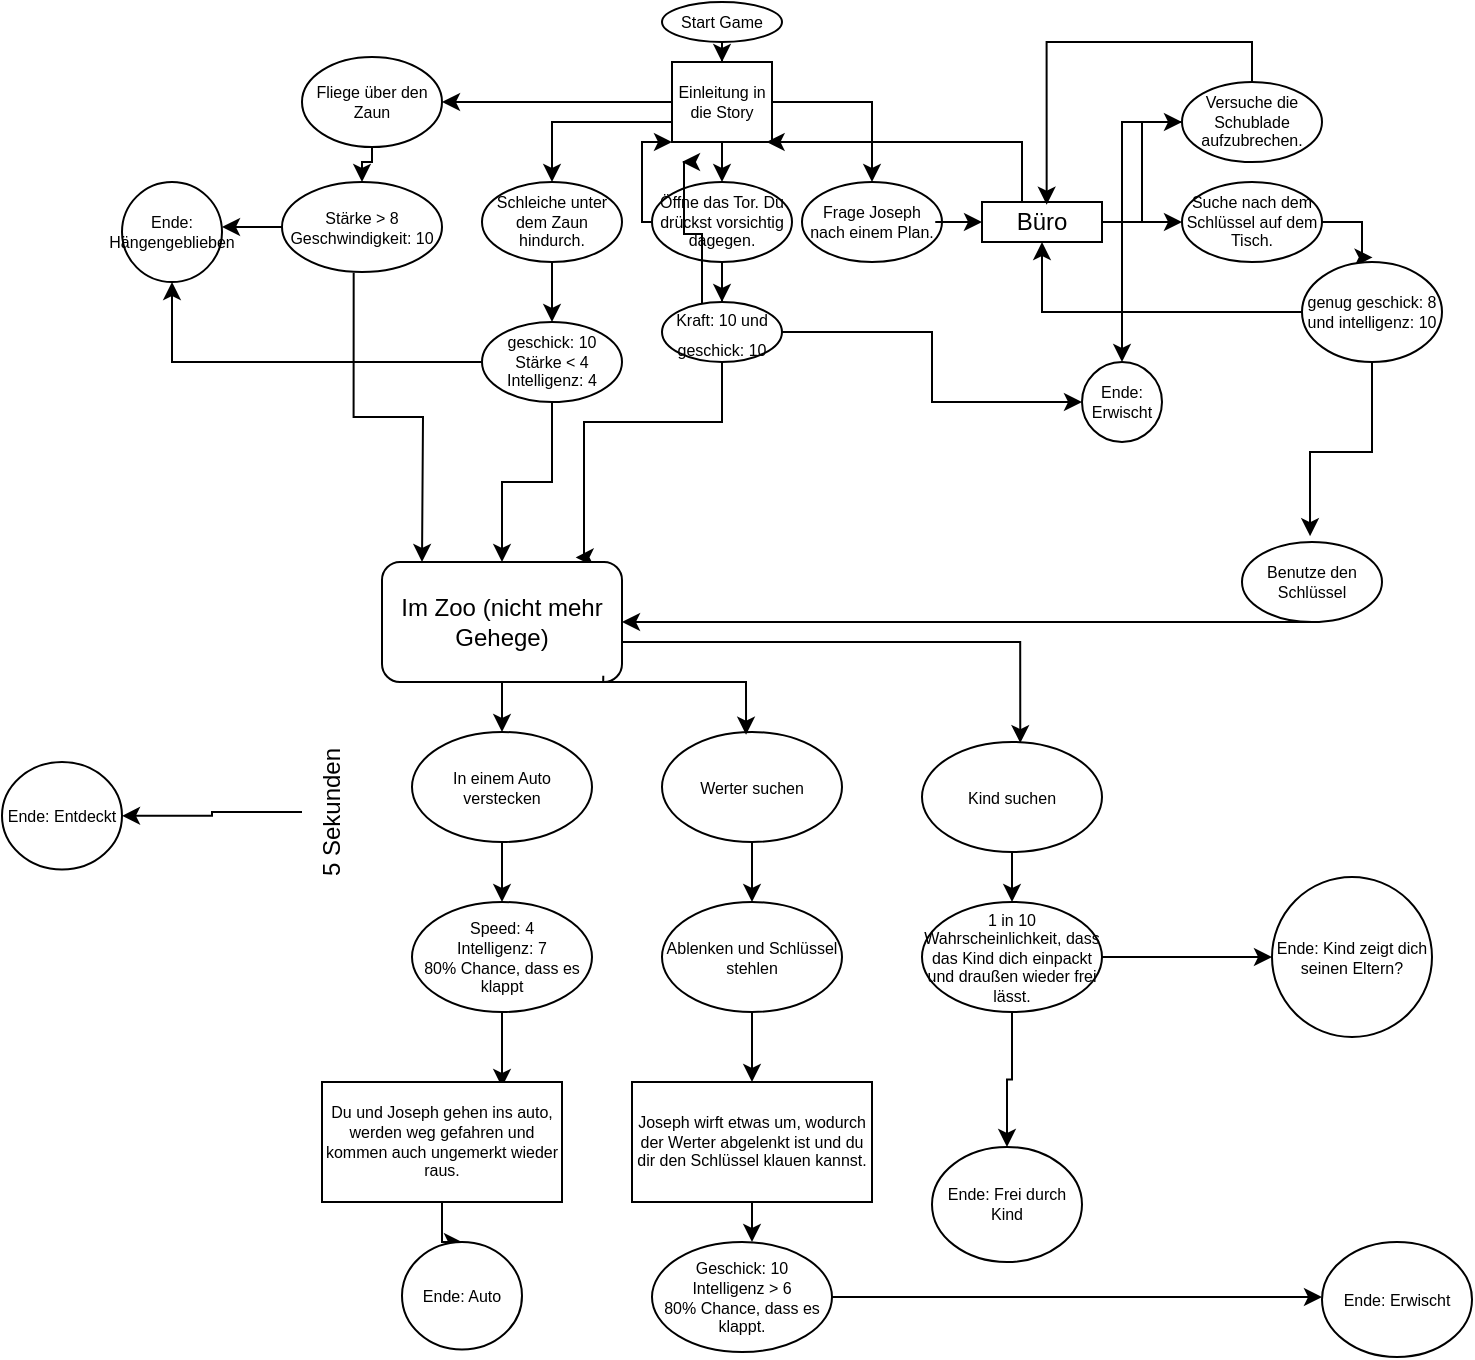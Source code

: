 <mxfile version="27.2.0">
  <diagram name="Page-1" id="RIif-gDYi5K6zud4SCzq">
    <mxGraphModel dx="1391" dy="766" grid="1" gridSize="10" guides="1" tooltips="1" connect="1" arrows="1" fold="1" page="1" pageScale="1" pageWidth="850" pageHeight="1100" math="0" shadow="0">
      <root>
        <mxCell id="0" />
        <mxCell id="1" parent="0" />
        <mxCell id="3S9TQO3WpFgLK6pEWjgg-3" style="edgeStyle=orthogonalEdgeStyle;rounded=0;orthogonalLoop=1;jettySize=auto;html=1;entryX=0.5;entryY=0;entryDx=0;entryDy=0;" parent="1" source="3S9TQO3WpFgLK6pEWjgg-1" target="3S9TQO3WpFgLK6pEWjgg-2" edge="1">
          <mxGeometry relative="1" as="geometry" />
        </mxCell>
        <mxCell id="3S9TQO3WpFgLK6pEWjgg-1" value="Start Game" style="ellipse;whiteSpace=wrap;html=1;fontSize=8;" parent="1" vertex="1">
          <mxGeometry x="290" y="20" width="60" height="20" as="geometry" />
        </mxCell>
        <mxCell id="3S9TQO3WpFgLK6pEWjgg-5" style="edgeStyle=orthogonalEdgeStyle;rounded=0;orthogonalLoop=1;jettySize=auto;html=1;entryX=0.5;entryY=0;entryDx=0;entryDy=0;" parent="1" source="3S9TQO3WpFgLK6pEWjgg-2" target="3S9TQO3WpFgLK6pEWjgg-4" edge="1">
          <mxGeometry relative="1" as="geometry">
            <Array as="points">
              <mxPoint x="320" y="110" />
            </Array>
          </mxGeometry>
        </mxCell>
        <mxCell id="3S9TQO3WpFgLK6pEWjgg-7" style="edgeStyle=orthogonalEdgeStyle;rounded=0;orthogonalLoop=1;jettySize=auto;html=1;" parent="1" source="3S9TQO3WpFgLK6pEWjgg-2" target="3S9TQO3WpFgLK6pEWjgg-6" edge="1">
          <mxGeometry relative="1" as="geometry" />
        </mxCell>
        <mxCell id="a60nwz2rFksDX509X1sb-20" style="edgeStyle=orthogonalEdgeStyle;rounded=0;orthogonalLoop=1;jettySize=auto;html=1;entryX=1;entryY=0.5;entryDx=0;entryDy=0;" parent="1" source="3S9TQO3WpFgLK6pEWjgg-2" target="a60nwz2rFksDX509X1sb-19" edge="1">
          <mxGeometry relative="1" as="geometry" />
        </mxCell>
        <mxCell id="3S9TQO3WpFgLK6pEWjgg-2" value="Einleitung in die Story" style="rounded=0;whiteSpace=wrap;html=1;fontSize=8;" parent="1" vertex="1">
          <mxGeometry x="295" y="50" width="50" height="40" as="geometry" />
        </mxCell>
        <mxCell id="3S9TQO3WpFgLK6pEWjgg-16" style="edgeStyle=orthogonalEdgeStyle;rounded=0;orthogonalLoop=1;jettySize=auto;html=1;entryX=0.5;entryY=0;entryDx=0;entryDy=0;" parent="1" source="3S9TQO3WpFgLK6pEWjgg-4" target="3S9TQO3WpFgLK6pEWjgg-10" edge="1">
          <mxGeometry relative="1" as="geometry" />
        </mxCell>
        <mxCell id="3S9TQO3WpFgLK6pEWjgg-18" style="edgeStyle=orthogonalEdgeStyle;rounded=0;orthogonalLoop=1;jettySize=auto;html=1;entryX=0;entryY=1;entryDx=0;entryDy=0;" parent="1" source="3S9TQO3WpFgLK6pEWjgg-4" target="3S9TQO3WpFgLK6pEWjgg-2" edge="1">
          <mxGeometry relative="1" as="geometry">
            <mxPoint x="280" y="90" as="targetPoint" />
            <Array as="points">
              <mxPoint x="280" y="130" />
              <mxPoint x="280" y="90" />
            </Array>
          </mxGeometry>
        </mxCell>
        <mxCell id="3S9TQO3WpFgLK6pEWjgg-4" value="Öffne das Tor. Du drückst vorsichtig dagegen." style="ellipse;whiteSpace=wrap;html=1;fontSize=8;" parent="1" vertex="1">
          <mxGeometry x="285" y="110" width="70" height="40" as="geometry" />
        </mxCell>
        <mxCell id="3S9TQO3WpFgLK6pEWjgg-6" value="Frage Joseph nach einem Plan." style="ellipse;whiteSpace=wrap;html=1;fontSize=8;" parent="1" vertex="1">
          <mxGeometry x="360" y="110" width="70" height="40" as="geometry" />
        </mxCell>
        <mxCell id="a60nwz2rFksDX509X1sb-14" value="" style="edgeStyle=orthogonalEdgeStyle;rounded=0;orthogonalLoop=1;jettySize=auto;html=1;" parent="1" source="3S9TQO3WpFgLK6pEWjgg-8" target="a60nwz2rFksDX509X1sb-13" edge="1">
          <mxGeometry relative="1" as="geometry" />
        </mxCell>
        <mxCell id="3S9TQO3WpFgLK6pEWjgg-8" value="Schleiche unter dem Zaun hindurch." style="ellipse;whiteSpace=wrap;html=1;fontSize=8;" parent="1" vertex="1">
          <mxGeometry x="200" y="110" width="70" height="40" as="geometry" />
        </mxCell>
        <mxCell id="3S9TQO3WpFgLK6pEWjgg-9" style="edgeStyle=orthogonalEdgeStyle;rounded=0;orthogonalLoop=1;jettySize=auto;html=1;exitX=0;exitY=0.5;exitDx=0;exitDy=0;entryX=0.5;entryY=0;entryDx=0;entryDy=0;" parent="1" source="3S9TQO3WpFgLK6pEWjgg-2" target="3S9TQO3WpFgLK6pEWjgg-8" edge="1">
          <mxGeometry relative="1" as="geometry">
            <Array as="points">
              <mxPoint x="295" y="80" />
              <mxPoint x="235" y="80" />
            </Array>
          </mxGeometry>
        </mxCell>
        <mxCell id="a60nwz2rFksDX509X1sb-8" value="" style="edgeStyle=orthogonalEdgeStyle;rounded=0;orthogonalLoop=1;jettySize=auto;html=1;entryX=0.807;entryY=-0.038;entryDx=0;entryDy=0;entryPerimeter=0;" parent="1" source="3S9TQO3WpFgLK6pEWjgg-10" target="a60nwz2rFksDX509X1sb-28" edge="1">
          <mxGeometry relative="1" as="geometry">
            <mxPoint x="250" y="290" as="targetPoint" />
            <Array as="points">
              <mxPoint x="320" y="230" />
              <mxPoint x="251" y="230" />
              <mxPoint x="251" y="298" />
            </Array>
          </mxGeometry>
        </mxCell>
        <mxCell id="a60nwz2rFksDX509X1sb-22" style="edgeStyle=orthogonalEdgeStyle;rounded=0;orthogonalLoop=1;jettySize=auto;html=1;" parent="1" source="3S9TQO3WpFgLK6pEWjgg-10" edge="1">
          <mxGeometry relative="1" as="geometry">
            <mxPoint x="300" y="100" as="targetPoint" />
            <Array as="points">
              <mxPoint x="310" y="136" />
              <mxPoint x="301" y="136" />
              <mxPoint x="301" y="100" />
            </Array>
          </mxGeometry>
        </mxCell>
        <mxCell id="a60nwz2rFksDX509X1sb-34" style="edgeStyle=orthogonalEdgeStyle;rounded=0;orthogonalLoop=1;jettySize=auto;html=1;entryX=0;entryY=0.5;entryDx=0;entryDy=0;" parent="1" source="3S9TQO3WpFgLK6pEWjgg-10" target="a60nwz2rFksDX509X1sb-1" edge="1">
          <mxGeometry relative="1" as="geometry" />
        </mxCell>
        <mxCell id="3S9TQO3WpFgLK6pEWjgg-10" value="&lt;font style=&quot;font-size: 8px;&quot;&gt;Kraft: 10 und geschick: 10&lt;/font&gt;" style="ellipse;whiteSpace=wrap;html=1;" parent="1" vertex="1">
          <mxGeometry x="290" y="170" width="60" height="30" as="geometry" />
        </mxCell>
        <mxCell id="3S9TQO3WpFgLK6pEWjgg-23" value="" style="edgeStyle=orthogonalEdgeStyle;rounded=0;orthogonalLoop=1;jettySize=auto;html=1;entryX=0;entryY=0.5;entryDx=0;entryDy=0;" parent="1" source="3S9TQO3WpFgLK6pEWjgg-20" target="3S9TQO3WpFgLK6pEWjgg-22" edge="1">
          <mxGeometry relative="1" as="geometry" />
        </mxCell>
        <mxCell id="3S9TQO3WpFgLK6pEWjgg-25" style="edgeStyle=orthogonalEdgeStyle;rounded=0;orthogonalLoop=1;jettySize=auto;html=1;entryX=0;entryY=0.5;entryDx=0;entryDy=0;" parent="1" source="3S9TQO3WpFgLK6pEWjgg-20" target="3S9TQO3WpFgLK6pEWjgg-24" edge="1">
          <mxGeometry relative="1" as="geometry" />
        </mxCell>
        <mxCell id="3S9TQO3WpFgLK6pEWjgg-41" style="edgeStyle=orthogonalEdgeStyle;rounded=0;orthogonalLoop=1;jettySize=auto;html=1;entryX=0.946;entryY=0.983;entryDx=0;entryDy=0;entryPerimeter=0;" parent="1" source="3S9TQO3WpFgLK6pEWjgg-20" target="3S9TQO3WpFgLK6pEWjgg-2" edge="1">
          <mxGeometry relative="1" as="geometry">
            <mxPoint x="450" y="40" as="targetPoint" />
            <Array as="points">
              <mxPoint x="470" y="90" />
              <mxPoint x="342" y="90" />
            </Array>
          </mxGeometry>
        </mxCell>
        <mxCell id="3S9TQO3WpFgLK6pEWjgg-20" value="Büro" style="rounded=0;whiteSpace=wrap;html=1;" parent="1" vertex="1">
          <mxGeometry x="450" y="120" width="60" height="20" as="geometry" />
        </mxCell>
        <mxCell id="3S9TQO3WpFgLK6pEWjgg-21" style="edgeStyle=orthogonalEdgeStyle;rounded=0;orthogonalLoop=1;jettySize=auto;html=1;entryX=0.056;entryY=0.517;entryDx=0;entryDy=0;entryPerimeter=0;" parent="1" edge="1">
          <mxGeometry relative="1" as="geometry">
            <mxPoint x="426.636" y="129.98" as="sourcePoint" />
            <mxPoint x="450" y="130.02" as="targetPoint" />
            <Array as="points">
              <mxPoint x="446.64" y="129.68" />
            </Array>
          </mxGeometry>
        </mxCell>
        <mxCell id="3S9TQO3WpFgLK6pEWjgg-29" style="edgeStyle=orthogonalEdgeStyle;rounded=0;orthogonalLoop=1;jettySize=auto;html=1;" parent="1" source="3S9TQO3WpFgLK6pEWjgg-22" target="a60nwz2rFksDX509X1sb-1" edge="1">
          <mxGeometry relative="1" as="geometry">
            <mxPoint x="660" y="40" as="targetPoint" />
          </mxGeometry>
        </mxCell>
        <mxCell id="3S9TQO3WpFgLK6pEWjgg-31" style="edgeStyle=orthogonalEdgeStyle;rounded=0;orthogonalLoop=1;jettySize=auto;html=1;entryX=0.539;entryY=0.067;entryDx=0;entryDy=0;entryPerimeter=0;" parent="1" source="3S9TQO3WpFgLK6pEWjgg-22" target="3S9TQO3WpFgLK6pEWjgg-20" edge="1">
          <mxGeometry relative="1" as="geometry">
            <mxPoint x="480" y="40" as="targetPoint" />
            <Array as="points">
              <mxPoint x="585" y="40" />
              <mxPoint x="482" y="40" />
            </Array>
          </mxGeometry>
        </mxCell>
        <mxCell id="3S9TQO3WpFgLK6pEWjgg-22" value="Versuche die Schublade aufzubrechen." style="ellipse;whiteSpace=wrap;html=1;fontSize=8;" parent="1" vertex="1">
          <mxGeometry x="550" y="60" width="70" height="40" as="geometry" />
        </mxCell>
        <mxCell id="3S9TQO3WpFgLK6pEWjgg-38" style="edgeStyle=orthogonalEdgeStyle;rounded=0;orthogonalLoop=1;jettySize=auto;html=1;entryX=0.504;entryY=-0.046;entryDx=0;entryDy=0;entryPerimeter=0;" parent="1" source="3S9TQO3WpFgLK6pEWjgg-24" target="3S9TQO3WpFgLK6pEWjgg-37" edge="1">
          <mxGeometry relative="1" as="geometry">
            <mxPoint x="640" y="150" as="targetPoint" />
            <Array as="points">
              <mxPoint x="640" y="130" />
            </Array>
          </mxGeometry>
        </mxCell>
        <mxCell id="3S9TQO3WpFgLK6pEWjgg-24" value="&lt;p data-end=&quot;2109&quot; data-start=&quot;2054&quot;&gt;Suche nach dem Schlüssel auf dem Tisch.&lt;/p&gt;" style="ellipse;whiteSpace=wrap;html=1;fontSize=8;" parent="1" vertex="1">
          <mxGeometry x="550" y="110" width="70" height="40" as="geometry" />
        </mxCell>
        <mxCell id="3S9TQO3WpFgLK6pEWjgg-39" style="edgeStyle=orthogonalEdgeStyle;rounded=0;orthogonalLoop=1;jettySize=auto;html=1;entryX=0.486;entryY=-0.073;entryDx=0;entryDy=0;entryPerimeter=0;" parent="1" source="3S9TQO3WpFgLK6pEWjgg-37" target="3S9TQO3WpFgLK6pEWjgg-43" edge="1">
          <mxGeometry relative="1" as="geometry">
            <mxPoint x="710" y="220" as="targetPoint" />
          </mxGeometry>
        </mxCell>
        <mxCell id="a60nwz2rFksDX509X1sb-29" style="edgeStyle=orthogonalEdgeStyle;rounded=0;orthogonalLoop=1;jettySize=auto;html=1;entryX=0.5;entryY=1;entryDx=0;entryDy=0;" parent="1" source="3S9TQO3WpFgLK6pEWjgg-37" target="3S9TQO3WpFgLK6pEWjgg-20" edge="1">
          <mxGeometry relative="1" as="geometry" />
        </mxCell>
        <mxCell id="3S9TQO3WpFgLK6pEWjgg-37" value="genug geschick: 8 und intelligenz: 10" style="ellipse;whiteSpace=wrap;html=1;fontSize=8;" parent="1" vertex="1">
          <mxGeometry x="610" y="150" width="70" height="50" as="geometry" />
        </mxCell>
        <mxCell id="3S9TQO3WpFgLK6pEWjgg-43" value="Benutze den Schlüssel" style="ellipse;whiteSpace=wrap;html=1;fontSize=8;" parent="1" vertex="1">
          <mxGeometry x="580" y="290" width="70" height="40" as="geometry" />
        </mxCell>
        <mxCell id="a60nwz2rFksDX509X1sb-1" value="Ende:&lt;div&gt;Erwischt&lt;/div&gt;" style="ellipse;whiteSpace=wrap;html=1;aspect=fixed;fontSize=8;" parent="1" vertex="1">
          <mxGeometry x="500" y="200" width="40" height="40" as="geometry" />
        </mxCell>
        <mxCell id="a60nwz2rFksDX509X1sb-4" style="edgeStyle=orthogonalEdgeStyle;rounded=0;orthogonalLoop=1;jettySize=auto;html=1;entryX=1;entryY=0.5;entryDx=0;entryDy=0;" parent="1" source="3S9TQO3WpFgLK6pEWjgg-43" target="a60nwz2rFksDX509X1sb-28" edge="1">
          <mxGeometry relative="1" as="geometry">
            <mxPoint x="620" y="350" as="targetPoint" />
            <Array as="points">
              <mxPoint x="450" y="330" />
              <mxPoint x="450" y="330" />
            </Array>
          </mxGeometry>
        </mxCell>
        <mxCell id="a60nwz2rFksDX509X1sb-16" value="" style="edgeStyle=orthogonalEdgeStyle;rounded=0;orthogonalLoop=1;jettySize=auto;html=1;entryX=0.5;entryY=0;entryDx=0;entryDy=0;" parent="1" source="a60nwz2rFksDX509X1sb-13" target="a60nwz2rFksDX509X1sb-28" edge="1">
          <mxGeometry relative="1" as="geometry">
            <mxPoint x="235" y="245" as="targetPoint" />
          </mxGeometry>
        </mxCell>
        <mxCell id="a60nwz2rFksDX509X1sb-32" style="edgeStyle=orthogonalEdgeStyle;rounded=0;orthogonalLoop=1;jettySize=auto;html=1;entryX=0.5;entryY=1;entryDx=0;entryDy=0;" parent="1" source="a60nwz2rFksDX509X1sb-13" target="a60nwz2rFksDX509X1sb-31" edge="1">
          <mxGeometry relative="1" as="geometry" />
        </mxCell>
        <mxCell id="a60nwz2rFksDX509X1sb-13" value="geschick: 10&lt;br&gt;Stärke &amp;lt; 4&lt;br&gt;Intelligenz: 4" style="ellipse;whiteSpace=wrap;html=1;fontSize=8;" parent="1" vertex="1">
          <mxGeometry x="200" y="180" width="70" height="40" as="geometry" />
        </mxCell>
        <mxCell id="a60nwz2rFksDX509X1sb-24" style="edgeStyle=orthogonalEdgeStyle;rounded=0;orthogonalLoop=1;jettySize=auto;html=1;entryX=0.5;entryY=0;entryDx=0;entryDy=0;" parent="1" source="a60nwz2rFksDX509X1sb-19" target="a60nwz2rFksDX509X1sb-23" edge="1">
          <mxGeometry relative="1" as="geometry">
            <Array as="points">
              <mxPoint x="145" y="100" />
              <mxPoint x="140" y="100" />
            </Array>
          </mxGeometry>
        </mxCell>
        <mxCell id="a60nwz2rFksDX509X1sb-19" value="Fliege über den Zaun" style="ellipse;whiteSpace=wrap;html=1;fontSize=8;" parent="1" vertex="1">
          <mxGeometry x="110" y="47.5" width="70" height="45" as="geometry" />
        </mxCell>
        <mxCell id="a60nwz2rFksDX509X1sb-26" value="" style="edgeStyle=orthogonalEdgeStyle;rounded=0;orthogonalLoop=1;jettySize=auto;html=1;exitX=0.448;exitY=1.007;exitDx=0;exitDy=0;exitPerimeter=0;" parent="1" source="a60nwz2rFksDX509X1sb-23" edge="1">
          <mxGeometry relative="1" as="geometry">
            <mxPoint x="170" y="265" as="sourcePoint" />
            <mxPoint x="170" y="300" as="targetPoint" />
          </mxGeometry>
        </mxCell>
        <mxCell id="a60nwz2rFksDX509X1sb-30" style="edgeStyle=orthogonalEdgeStyle;rounded=0;orthogonalLoop=1;jettySize=auto;html=1;" parent="1" source="a60nwz2rFksDX509X1sb-23" edge="1">
          <mxGeometry relative="1" as="geometry">
            <mxPoint x="70" y="132.5" as="targetPoint" />
          </mxGeometry>
        </mxCell>
        <mxCell id="a60nwz2rFksDX509X1sb-23" value="Stärke &amp;gt; 8&lt;div&gt;Geschwindigkeit: 10&lt;/div&gt;" style="ellipse;whiteSpace=wrap;html=1;fontSize=8;" parent="1" vertex="1">
          <mxGeometry x="100" y="110" width="80" height="45" as="geometry" />
        </mxCell>
        <mxCell id="a60nwz2rFksDX509X1sb-40" style="edgeStyle=orthogonalEdgeStyle;rounded=0;orthogonalLoop=1;jettySize=auto;html=1;entryX=0.5;entryY=0;entryDx=0;entryDy=0;" parent="1" source="a60nwz2rFksDX509X1sb-28" target="a60nwz2rFksDX509X1sb-39" edge="1">
          <mxGeometry relative="1" as="geometry" />
        </mxCell>
        <mxCell id="a60nwz2rFksDX509X1sb-28" value="Im Zoo (nicht mehr Gehege)" style="rounded=1;whiteSpace=wrap;html=1;" parent="1" vertex="1">
          <mxGeometry x="150" y="300" width="120" height="60" as="geometry" />
        </mxCell>
        <mxCell id="a60nwz2rFksDX509X1sb-31" value="Ende:&lt;div&gt;Hängengeblieben&lt;/div&gt;" style="ellipse;whiteSpace=wrap;html=1;aspect=fixed;fontSize=8;" parent="1" vertex="1">
          <mxGeometry x="20" y="110" width="50" height="50" as="geometry" />
        </mxCell>
        <mxCell id="a60nwz2rFksDX509X1sb-38" value="" style="edgeStyle=orthogonalEdgeStyle;rounded=0;orthogonalLoop=1;jettySize=auto;html=1;" parent="1" source="a60nwz2rFksDX509X1sb-35" target="a60nwz2rFksDX509X1sb-37" edge="1">
          <mxGeometry relative="1" as="geometry" />
        </mxCell>
        <mxCell id="a60nwz2rFksDX509X1sb-35" value="5 Sekunden" style="text;html=1;align=center;verticalAlign=middle;whiteSpace=wrap;rounded=0;rotation=-90;" parent="1" vertex="1">
          <mxGeometry x="90" y="410" width="70" height="30" as="geometry" />
        </mxCell>
        <mxCell id="a60nwz2rFksDX509X1sb-37" value="Ende: Entdeckt" style="ellipse;whiteSpace=wrap;html=1;fontSize=8;" parent="1" vertex="1">
          <mxGeometry x="-40" y="400" width="60" height="53.75" as="geometry" />
        </mxCell>
        <mxCell id="a60nwz2rFksDX509X1sb-46" value="" style="edgeStyle=orthogonalEdgeStyle;rounded=0;orthogonalLoop=1;jettySize=auto;html=1;" parent="1" source="a60nwz2rFksDX509X1sb-39" target="a60nwz2rFksDX509X1sb-45" edge="1">
          <mxGeometry relative="1" as="geometry" />
        </mxCell>
        <mxCell id="a60nwz2rFksDX509X1sb-39" value="In einem Auto verstecken" style="ellipse;whiteSpace=wrap;html=1;fontSize=8;" parent="1" vertex="1">
          <mxGeometry x="165" y="385" width="90" height="55" as="geometry" />
        </mxCell>
        <mxCell id="a60nwz2rFksDX509X1sb-48" value="" style="edgeStyle=orthogonalEdgeStyle;rounded=0;orthogonalLoop=1;jettySize=auto;html=1;" parent="1" source="a60nwz2rFksDX509X1sb-41" target="a60nwz2rFksDX509X1sb-47" edge="1">
          <mxGeometry relative="1" as="geometry" />
        </mxCell>
        <mxCell id="a60nwz2rFksDX509X1sb-41" value="Werter suchen" style="ellipse;whiteSpace=wrap;html=1;fontSize=8;" parent="1" vertex="1">
          <mxGeometry x="290" y="385" width="90" height="55" as="geometry" />
        </mxCell>
        <mxCell id="a60nwz2rFksDX509X1sb-42" style="edgeStyle=orthogonalEdgeStyle;rounded=0;orthogonalLoop=1;jettySize=auto;html=1;entryX=0.467;entryY=0.025;entryDx=0;entryDy=0;entryPerimeter=0;exitX=0.922;exitY=0.948;exitDx=0;exitDy=0;exitPerimeter=0;" parent="1" source="a60nwz2rFksDX509X1sb-28" target="a60nwz2rFksDX509X1sb-41" edge="1">
          <mxGeometry relative="1" as="geometry">
            <Array as="points">
              <mxPoint x="261" y="360" />
              <mxPoint x="332" y="360" />
            </Array>
          </mxGeometry>
        </mxCell>
        <mxCell id="a60nwz2rFksDX509X1sb-50" value="" style="edgeStyle=orthogonalEdgeStyle;rounded=0;orthogonalLoop=1;jettySize=auto;html=1;" parent="1" source="a60nwz2rFksDX509X1sb-43" target="a60nwz2rFksDX509X1sb-49" edge="1">
          <mxGeometry relative="1" as="geometry" />
        </mxCell>
        <mxCell id="a60nwz2rFksDX509X1sb-43" value="Kind suchen" style="ellipse;whiteSpace=wrap;html=1;fontSize=8;" parent="1" vertex="1">
          <mxGeometry x="420" y="390" width="90" height="55" as="geometry" />
        </mxCell>
        <mxCell id="a60nwz2rFksDX509X1sb-44" style="edgeStyle=orthogonalEdgeStyle;rounded=0;orthogonalLoop=1;jettySize=auto;html=1;entryX=0.546;entryY=0.01;entryDx=0;entryDy=0;entryPerimeter=0;" parent="1" source="a60nwz2rFksDX509X1sb-28" target="a60nwz2rFksDX509X1sb-43" edge="1">
          <mxGeometry relative="1" as="geometry">
            <Array as="points">
              <mxPoint x="469" y="340" />
            </Array>
          </mxGeometry>
        </mxCell>
        <mxCell id="a60nwz2rFksDX509X1sb-64" value="" style="edgeStyle=orthogonalEdgeStyle;rounded=0;orthogonalLoop=1;jettySize=auto;html=1;" parent="1" source="a60nwz2rFksDX509X1sb-45" edge="1">
          <mxGeometry relative="1" as="geometry">
            <mxPoint x="210" y="562.5" as="targetPoint" />
          </mxGeometry>
        </mxCell>
        <mxCell id="a60nwz2rFksDX509X1sb-45" value="Speed: 4&lt;div&gt;Intelligenz: 7&lt;br&gt;80% Chance, dass es klappt&lt;/div&gt;" style="ellipse;whiteSpace=wrap;html=1;fontSize=8;" parent="1" vertex="1">
          <mxGeometry x="165" y="470" width="90" height="55" as="geometry" />
        </mxCell>
        <mxCell id="a60nwz2rFksDX509X1sb-57" value="" style="edgeStyle=orthogonalEdgeStyle;rounded=0;orthogonalLoop=1;jettySize=auto;html=1;" parent="1" source="a60nwz2rFksDX509X1sb-47" target="a60nwz2rFksDX509X1sb-56" edge="1">
          <mxGeometry relative="1" as="geometry" />
        </mxCell>
        <mxCell id="a60nwz2rFksDX509X1sb-47" value="Ablenken und Schlüssel stehlen" style="ellipse;whiteSpace=wrap;html=1;fontSize=8;" parent="1" vertex="1">
          <mxGeometry x="290" y="470" width="90" height="55" as="geometry" />
        </mxCell>
        <mxCell id="a60nwz2rFksDX509X1sb-53" value="" style="edgeStyle=orthogonalEdgeStyle;rounded=0;orthogonalLoop=1;jettySize=auto;html=1;" parent="1" source="a60nwz2rFksDX509X1sb-49" target="a60nwz2rFksDX509X1sb-52" edge="1">
          <mxGeometry relative="1" as="geometry" />
        </mxCell>
        <mxCell id="a60nwz2rFksDX509X1sb-55" value="" style="edgeStyle=orthogonalEdgeStyle;rounded=0;orthogonalLoop=1;jettySize=auto;html=1;" parent="1" source="a60nwz2rFksDX509X1sb-49" target="a60nwz2rFksDX509X1sb-54" edge="1">
          <mxGeometry relative="1" as="geometry" />
        </mxCell>
        <mxCell id="a60nwz2rFksDX509X1sb-49" value="1 in 10 Wahrscheinlichkeit, dass das Kind dich einpackt und draußen wieder frei lässt." style="ellipse;whiteSpace=wrap;html=1;fontSize=8;" parent="1" vertex="1">
          <mxGeometry x="420" y="470" width="90" height="55" as="geometry" />
        </mxCell>
        <mxCell id="a60nwz2rFksDX509X1sb-52" value="Ende: Kind zeigt dich seinen Eltern?" style="ellipse;whiteSpace=wrap;html=1;fontSize=8;" parent="1" vertex="1">
          <mxGeometry x="595" y="457.5" width="80" height="80" as="geometry" />
        </mxCell>
        <mxCell id="a60nwz2rFksDX509X1sb-54" value="Ende: Frei durch Kind" style="ellipse;whiteSpace=wrap;html=1;fontSize=8;" parent="1" vertex="1">
          <mxGeometry x="425" y="592.5" width="75" height="57.5" as="geometry" />
        </mxCell>
        <mxCell id="a60nwz2rFksDX509X1sb-56" value="Joseph wirft etwas um, wodurch der Werter abgelenkt ist und du dir den Schlüssel klauen kannst." style="whiteSpace=wrap;html=1;fontSize=8;" parent="1" vertex="1">
          <mxGeometry x="275" y="560" width="120" height="60" as="geometry" />
        </mxCell>
        <mxCell id="a60nwz2rFksDX509X1sb-60" style="edgeStyle=orthogonalEdgeStyle;rounded=0;orthogonalLoop=1;jettySize=auto;html=1;" parent="1" source="a60nwz2rFksDX509X1sb-58" edge="1">
          <mxGeometry relative="1" as="geometry">
            <mxPoint x="620" y="667.5" as="targetPoint" />
          </mxGeometry>
        </mxCell>
        <mxCell id="a60nwz2rFksDX509X1sb-58" value="Geschick: 10&lt;br&gt;Intelligenz &amp;gt; 6&lt;br&gt;80% Chance, dass es klappt." style="ellipse;whiteSpace=wrap;html=1;fontSize=8;" parent="1" vertex="1">
          <mxGeometry x="285" y="640" width="90" height="55" as="geometry" />
        </mxCell>
        <mxCell id="a60nwz2rFksDX509X1sb-59" style="edgeStyle=orthogonalEdgeStyle;rounded=0;orthogonalLoop=1;jettySize=auto;html=1;entryX=0.548;entryY=-0.018;entryDx=0;entryDy=0;entryPerimeter=0;" parent="1" source="a60nwz2rFksDX509X1sb-56" target="a60nwz2rFksDX509X1sb-58" edge="1">
          <mxGeometry relative="1" as="geometry" />
        </mxCell>
        <mxCell id="a60nwz2rFksDX509X1sb-61" value="Ende: Erwischt" style="ellipse;whiteSpace=wrap;html=1;fontSize=8;" parent="1" vertex="1">
          <mxGeometry x="620" y="640" width="75" height="57.5" as="geometry" />
        </mxCell>
        <mxCell id="a60nwz2rFksDX509X1sb-67" style="edgeStyle=orthogonalEdgeStyle;rounded=0;orthogonalLoop=1;jettySize=auto;html=1;entryX=0.5;entryY=0;entryDx=0;entryDy=0;" parent="1" source="a60nwz2rFksDX509X1sb-65" target="a60nwz2rFksDX509X1sb-66" edge="1">
          <mxGeometry relative="1" as="geometry" />
        </mxCell>
        <mxCell id="a60nwz2rFksDX509X1sb-65" value="Du und Joseph gehen ins auto, werden weg gefahren und kommen auch ungemerkt wieder raus." style="whiteSpace=wrap;html=1;fontSize=8;" parent="1" vertex="1">
          <mxGeometry x="120" y="560" width="120" height="60" as="geometry" />
        </mxCell>
        <mxCell id="a60nwz2rFksDX509X1sb-66" value="Ende: Auto" style="ellipse;whiteSpace=wrap;html=1;fontSize=8;" parent="1" vertex="1">
          <mxGeometry x="160" y="640" width="60" height="53.75" as="geometry" />
        </mxCell>
      </root>
    </mxGraphModel>
  </diagram>
</mxfile>
